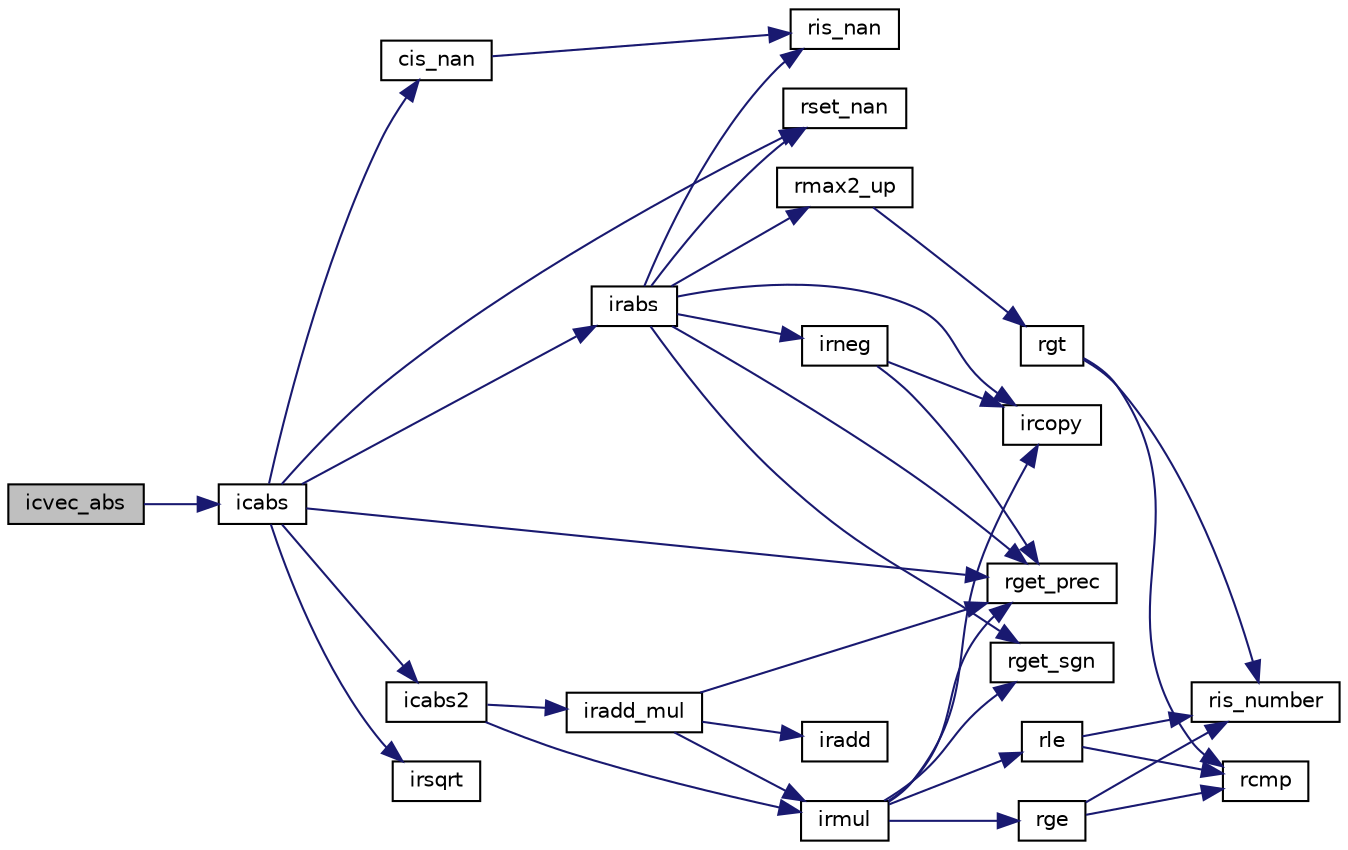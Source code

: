 digraph "icvec_abs"
{
  edge [fontname="Helvetica",fontsize="10",labelfontname="Helvetica",labelfontsize="10"];
  node [fontname="Helvetica",fontsize="10",shape=record];
  rankdir="LR";
  Node0 [label="icvec_abs",height=0.2,width=0.4,color="black", fillcolor="grey75", style="filled", fontcolor="black"];
  Node0 -> Node1 [color="midnightblue",fontsize="10",style="solid",fontname="Helvetica"];
  Node1 [label="icabs",height=0.2,width=0.4,color="black", fillcolor="white", style="filled",URL="$icmulti_8c.html#a781cf9db665c0c697804f15e00ad146e",tooltip="絶対値 [y0,y1]=abs([x0,x1]) "];
  Node1 -> Node2 [color="midnightblue",fontsize="10",style="solid",fontname="Helvetica"];
  Node2 [label="cis_nan",height=0.2,width=0.4,color="black", fillcolor="white", style="filled",URL="$cmulti_8c.html#a181bb5ae7645abf04f0bfd3a027a9fc0",tooltip="cmulti型がNaNであるかの判定. "];
  Node2 -> Node3 [color="midnightblue",fontsize="10",style="solid",fontname="Helvetica"];
  Node3 [label="ris_nan",height=0.2,width=0.4,color="black", fillcolor="white", style="filled",URL="$is__rmulti_8h.html#afa80b656cf032934f1374763bccc8fa2",tooltip="rmulti型がNaNであるかの判定. "];
  Node1 -> Node4 [color="midnightblue",fontsize="10",style="solid",fontname="Helvetica"];
  Node4 [label="rset_nan",height=0.2,width=0.4,color="black", fillcolor="white", style="filled",URL="$is__rmulti_8h.html#a622a4d8500fd5744cdbb60a6efe2cf4c",tooltip="rmulti型の値をNaNに設定. "];
  Node1 -> Node5 [color="midnightblue",fontsize="10",style="solid",fontname="Helvetica"];
  Node5 [label="rget_prec",height=0.2,width=0.4,color="black", fillcolor="white", style="filled",URL="$is__rmulti_8h.html#ad9bc8d534620527dc3c46ef4c9d04442",tooltip="rmulti型の浮動小数点数の精度(ビット数)を取得. "];
  Node1 -> Node6 [color="midnightblue",fontsize="10",style="solid",fontname="Helvetica"];
  Node6 [label="irabs",height=0.2,width=0.4,color="black", fillcolor="white", style="filled",URL="$irmulti_8c.html#aff300b617848d643d2aa00a2e7040dbe",tooltip="絶対値 [y0,y1]=abs([x0,x1]) "];
  Node6 -> Node3 [color="midnightblue",fontsize="10",style="solid",fontname="Helvetica"];
  Node6 -> Node4 [color="midnightblue",fontsize="10",style="solid",fontname="Helvetica"];
  Node6 -> Node7 [color="midnightblue",fontsize="10",style="solid",fontname="Helvetica"];
  Node7 [label="rget_sgn",height=0.2,width=0.4,color="black", fillcolor="white", style="filled",URL="$is__rmulti_8h.html#a1eabb75964384f5b7057a0275385d4bb",tooltip="rmulti型の浮動小数点数の符号部の取得. "];
  Node6 -> Node8 [color="midnightblue",fontsize="10",style="solid",fontname="Helvetica"];
  Node8 [label="ircopy",height=0.2,width=0.4,color="black", fillcolor="white", style="filled",URL="$irmulti_8c.html#aaf2192a33e04cbba12da47550fde287e",tooltip="コピー [y0,y1]=[x0,x1]. "];
  Node6 -> Node9 [color="midnightblue",fontsize="10",style="solid",fontname="Helvetica"];
  Node9 [label="irneg",height=0.2,width=0.4,color="black", fillcolor="white", style="filled",URL="$irmulti_8c.html#aab8b9f471b47e8054152264de875f9ae",tooltip="符号の反転 [y0,y1]=-[x0,x1]. "];
  Node9 -> Node5 [color="midnightblue",fontsize="10",style="solid",fontname="Helvetica"];
  Node9 -> Node8 [color="midnightblue",fontsize="10",style="solid",fontname="Helvetica"];
  Node6 -> Node5 [color="midnightblue",fontsize="10",style="solid",fontname="Helvetica"];
  Node6 -> Node10 [color="midnightblue",fontsize="10",style="solid",fontname="Helvetica"];
  Node10 [label="rmax2_up",height=0.2,width=0.4,color="black", fillcolor="white", style="filled",URL="$is__rmulti_8h.html#a125c6b1140d9123b37acd8d72ea14aaa",tooltip="2つのrmulti型の大きい方 上丸め z=max2(x,y) "];
  Node10 -> Node11 [color="midnightblue",fontsize="10",style="solid",fontname="Helvetica"];
  Node11 [label="rgt",height=0.2,width=0.4,color="black", fillcolor="white", style="filled",URL="$rmulti_8c.html#a461cd90560c5d33caa48b429b38892f0",tooltip="rmulti型の値の比較 x>y "];
  Node11 -> Node12 [color="midnightblue",fontsize="10",style="solid",fontname="Helvetica"];
  Node12 [label="ris_number",height=0.2,width=0.4,color="black", fillcolor="white", style="filled",URL="$rmulti_8c.html#a02c3c838634809fb6260ab78926b5f8b",tooltip="rmulti型が数であるかの判定. "];
  Node11 -> Node13 [color="midnightblue",fontsize="10",style="solid",fontname="Helvetica"];
  Node13 [label="rcmp",height=0.2,width=0.4,color="black", fillcolor="white", style="filled",URL="$rmulti_8c.html#aa7f2e03f88a388911123c82ad3f36b16",tooltip="rmulti型の値の比較 x<=>y "];
  Node1 -> Node14 [color="midnightblue",fontsize="10",style="solid",fontname="Helvetica"];
  Node14 [label="icabs2",height=0.2,width=0.4,color="black", fillcolor="white", style="filled",URL="$icmulti_8c.html#a93cfc12bd588f20b589fd9ba7d7c0043",tooltip="絶対値の平方 [y0,y1]=abs([x0,x1])^2 "];
  Node14 -> Node15 [color="midnightblue",fontsize="10",style="solid",fontname="Helvetica"];
  Node15 [label="irmul",height=0.2,width=0.4,color="black", fillcolor="white", style="filled",URL="$irmulti_8c.html#a9f9bc42cc6a70b365b032dc7bedd1abb",tooltip="掛け算 [z0,z1]=[x0,x1]*[y0,y1] "];
  Node15 -> Node5 [color="midnightblue",fontsize="10",style="solid",fontname="Helvetica"];
  Node15 -> Node7 [color="midnightblue",fontsize="10",style="solid",fontname="Helvetica"];
  Node15 -> Node16 [color="midnightblue",fontsize="10",style="solid",fontname="Helvetica"];
  Node16 [label="rle",height=0.2,width=0.4,color="black", fillcolor="white", style="filled",URL="$is__rmulti_8h.html#a72d8f7f7abd4fa2ff89f488742ff7ca7",tooltip="rmulti型の値の比較 x<=y "];
  Node16 -> Node12 [color="midnightblue",fontsize="10",style="solid",fontname="Helvetica"];
  Node16 -> Node13 [color="midnightblue",fontsize="10",style="solid",fontname="Helvetica"];
  Node15 -> Node17 [color="midnightblue",fontsize="10",style="solid",fontname="Helvetica"];
  Node17 [label="rge",height=0.2,width=0.4,color="black", fillcolor="white", style="filled",URL="$is__rmulti_8h.html#a7544c8c3220be262b43d9cdcacd5f8f2",tooltip="rmulti型の値の比較 x>=y "];
  Node17 -> Node12 [color="midnightblue",fontsize="10",style="solid",fontname="Helvetica"];
  Node17 -> Node13 [color="midnightblue",fontsize="10",style="solid",fontname="Helvetica"];
  Node15 -> Node8 [color="midnightblue",fontsize="10",style="solid",fontname="Helvetica"];
  Node14 -> Node18 [color="midnightblue",fontsize="10",style="solid",fontname="Helvetica"];
  Node18 [label="iradd_mul",height=0.2,width=0.4,color="black", fillcolor="white", style="filled",URL="$irmulti_8c.html#a55d04ab7f2884310fcff04b636911df1",tooltip="積の加算 [z0,z1]+=[x0,x1]*[y0,y1] "];
  Node18 -> Node5 [color="midnightblue",fontsize="10",style="solid",fontname="Helvetica"];
  Node18 -> Node15 [color="midnightblue",fontsize="10",style="solid",fontname="Helvetica"];
  Node18 -> Node19 [color="midnightblue",fontsize="10",style="solid",fontname="Helvetica"];
  Node19 [label="iradd",height=0.2,width=0.4,color="black", fillcolor="white", style="filled",URL="$irmulti_8c.html#a2a3a18d72fa9e737ac67d95ccb3e8ca9",tooltip="足し算 [z0,z1]=[x0,x1]+[y0,y1] "];
  Node1 -> Node20 [color="midnightblue",fontsize="10",style="solid",fontname="Helvetica"];
  Node20 [label="irsqrt",height=0.2,width=0.4,color="black", fillcolor="white", style="filled",URL="$irmulti_8c.html#a0c9e43322ce19bb64013242d8d64a504",tooltip="平方根 [y0,y1]=sqrt([x0,x1]) "];
}

